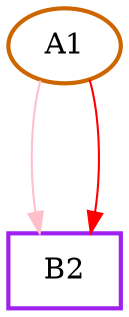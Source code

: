 digraph G {
graph [root="Demo",rankdir   = TB, nodesep           = 0.6, mindist     = 1.0, ranksep = 1.0, overlap = false]
node [style     = "filled", fillcolor = "white", color = "black"]
A1[cpu="0", flags="0x00402002", type="tmsg", toffs="0", pattern="patternA", patentry="true", patexit="false", beamproc="beamA", bpentry="false", bpexit="false", fid="1", gid="33", evtno="0", beamin="0", bpcstart="0", sid="0", bpid="0", reqnobeam="0", vacc="0", id="0x1021000000000000", par="0x000000000412099c", tef="2068673551", shape     = "oval", fillcolor = "white", penwidth=2, color = "darkorange3"];
B2[cpu="0", flags="0x00108007", type="block", tperiod="1000", pattern="patternA", patentry="false", patexit="true", beamproc="beamA", bpentry="false", bpexit="false", qlo="true", qhi="false", qil="false", shape     = "rectangle", fillcolor = "white", penwidth=2, color = "purple"];
A1->B2 [type="dynpar0", color = "pink"];
A1->B2 [type="defdst", color = "red"];
}

